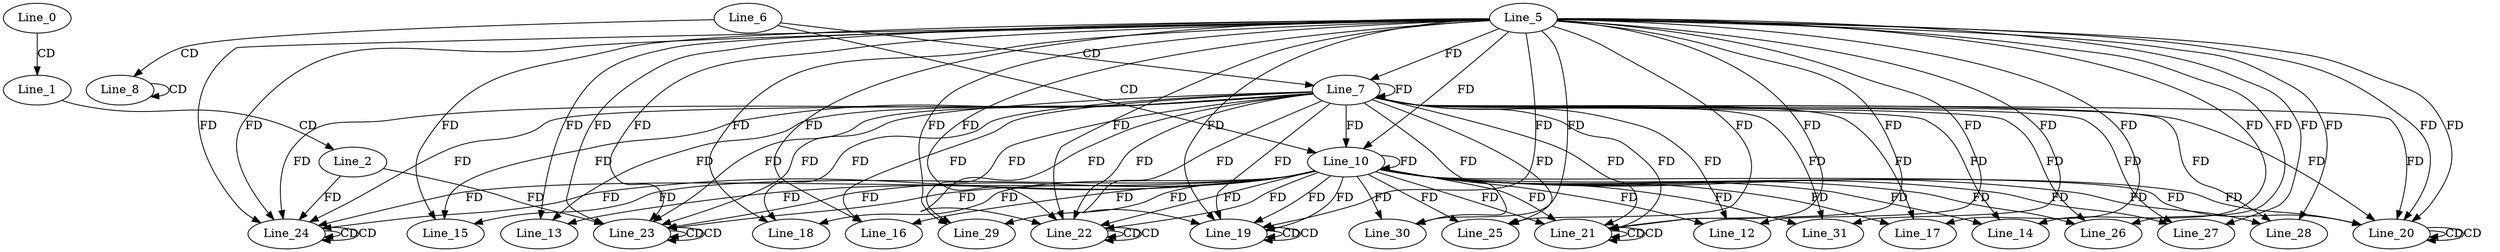 digraph G {
  Line_0;
  Line_1;
  Line_2;
  Line_6;
  Line_7;
  Line_5;
  Line_7;
  Line_8;
  Line_8;
  Line_10;
  Line_10;
  Line_12;
  Line_13;
  Line_14;
  Line_15;
  Line_16;
  Line_17;
  Line_18;
  Line_19;
  Line_19;
  Line_19;
  Line_20;
  Line_20;
  Line_20;
  Line_21;
  Line_21;
  Line_21;
  Line_22;
  Line_22;
  Line_22;
  Line_23;
  Line_23;
  Line_23;
  Line_24;
  Line_24;
  Line_24;
  Line_25;
  Line_26;
  Line_27;
  Line_28;
  Line_29;
  Line_30;
  Line_31;
  Line_0 -> Line_1 [ label="CD" ];
  Line_1 -> Line_2 [ label="CD" ];
  Line_6 -> Line_7 [ label="CD" ];
  Line_5 -> Line_7 [ label="FD" ];
  Line_7 -> Line_7 [ label="FD" ];
  Line_6 -> Line_8 [ label="CD" ];
  Line_8 -> Line_8 [ label="CD" ];
  Line_6 -> Line_10 [ label="CD" ];
  Line_5 -> Line_10 [ label="FD" ];
  Line_7 -> Line_10 [ label="FD" ];
  Line_10 -> Line_10 [ label="FD" ];
  Line_5 -> Line_12 [ label="FD" ];
  Line_7 -> Line_12 [ label="FD" ];
  Line_10 -> Line_12 [ label="FD" ];
  Line_5 -> Line_13 [ label="FD" ];
  Line_7 -> Line_13 [ label="FD" ];
  Line_10 -> Line_13 [ label="FD" ];
  Line_5 -> Line_14 [ label="FD" ];
  Line_7 -> Line_14 [ label="FD" ];
  Line_10 -> Line_14 [ label="FD" ];
  Line_5 -> Line_15 [ label="FD" ];
  Line_7 -> Line_15 [ label="FD" ];
  Line_10 -> Line_15 [ label="FD" ];
  Line_5 -> Line_16 [ label="FD" ];
  Line_7 -> Line_16 [ label="FD" ];
  Line_10 -> Line_16 [ label="FD" ];
  Line_5 -> Line_17 [ label="FD" ];
  Line_7 -> Line_17 [ label="FD" ];
  Line_10 -> Line_17 [ label="FD" ];
  Line_5 -> Line_18 [ label="FD" ];
  Line_7 -> Line_18 [ label="FD" ];
  Line_10 -> Line_18 [ label="FD" ];
  Line_19 -> Line_19 [ label="CD" ];
  Line_5 -> Line_19 [ label="FD" ];
  Line_7 -> Line_19 [ label="FD" ];
  Line_10 -> Line_19 [ label="FD" ];
  Line_19 -> Line_19 [ label="CD" ];
  Line_5 -> Line_19 [ label="FD" ];
  Line_7 -> Line_19 [ label="FD" ];
  Line_10 -> Line_19 [ label="FD" ];
  Line_20 -> Line_20 [ label="CD" ];
  Line_5 -> Line_20 [ label="FD" ];
  Line_7 -> Line_20 [ label="FD" ];
  Line_10 -> Line_20 [ label="FD" ];
  Line_20 -> Line_20 [ label="CD" ];
  Line_5 -> Line_20 [ label="FD" ];
  Line_7 -> Line_20 [ label="FD" ];
  Line_10 -> Line_20 [ label="FD" ];
  Line_21 -> Line_21 [ label="CD" ];
  Line_5 -> Line_21 [ label="FD" ];
  Line_7 -> Line_21 [ label="FD" ];
  Line_10 -> Line_21 [ label="FD" ];
  Line_21 -> Line_21 [ label="CD" ];
  Line_5 -> Line_21 [ label="FD" ];
  Line_7 -> Line_21 [ label="FD" ];
  Line_10 -> Line_21 [ label="FD" ];
  Line_22 -> Line_22 [ label="CD" ];
  Line_5 -> Line_22 [ label="FD" ];
  Line_7 -> Line_22 [ label="FD" ];
  Line_10 -> Line_22 [ label="FD" ];
  Line_22 -> Line_22 [ label="CD" ];
  Line_5 -> Line_22 [ label="FD" ];
  Line_7 -> Line_22 [ label="FD" ];
  Line_10 -> Line_22 [ label="FD" ];
  Line_2 -> Line_23 [ label="FD" ];
  Line_23 -> Line_23 [ label="CD" ];
  Line_5 -> Line_23 [ label="FD" ];
  Line_7 -> Line_23 [ label="FD" ];
  Line_10 -> Line_23 [ label="FD" ];
  Line_23 -> Line_23 [ label="CD" ];
  Line_5 -> Line_23 [ label="FD" ];
  Line_7 -> Line_23 [ label="FD" ];
  Line_10 -> Line_23 [ label="FD" ];
  Line_2 -> Line_24 [ label="FD" ];
  Line_24 -> Line_24 [ label="CD" ];
  Line_5 -> Line_24 [ label="FD" ];
  Line_7 -> Line_24 [ label="FD" ];
  Line_10 -> Line_24 [ label="FD" ];
  Line_24 -> Line_24 [ label="CD" ];
  Line_5 -> Line_24 [ label="FD" ];
  Line_7 -> Line_24 [ label="FD" ];
  Line_10 -> Line_24 [ label="FD" ];
  Line_5 -> Line_25 [ label="FD" ];
  Line_7 -> Line_25 [ label="FD" ];
  Line_10 -> Line_25 [ label="FD" ];
  Line_5 -> Line_26 [ label="FD" ];
  Line_7 -> Line_26 [ label="FD" ];
  Line_10 -> Line_26 [ label="FD" ];
  Line_5 -> Line_27 [ label="FD" ];
  Line_7 -> Line_27 [ label="FD" ];
  Line_10 -> Line_27 [ label="FD" ];
  Line_5 -> Line_28 [ label="FD" ];
  Line_7 -> Line_28 [ label="FD" ];
  Line_10 -> Line_28 [ label="FD" ];
  Line_5 -> Line_29 [ label="FD" ];
  Line_7 -> Line_29 [ label="FD" ];
  Line_10 -> Line_29 [ label="FD" ];
  Line_5 -> Line_30 [ label="FD" ];
  Line_7 -> Line_30 [ label="FD" ];
  Line_10 -> Line_30 [ label="FD" ];
  Line_5 -> Line_31 [ label="FD" ];
  Line_7 -> Line_31 [ label="FD" ];
  Line_10 -> Line_31 [ label="FD" ];
}
